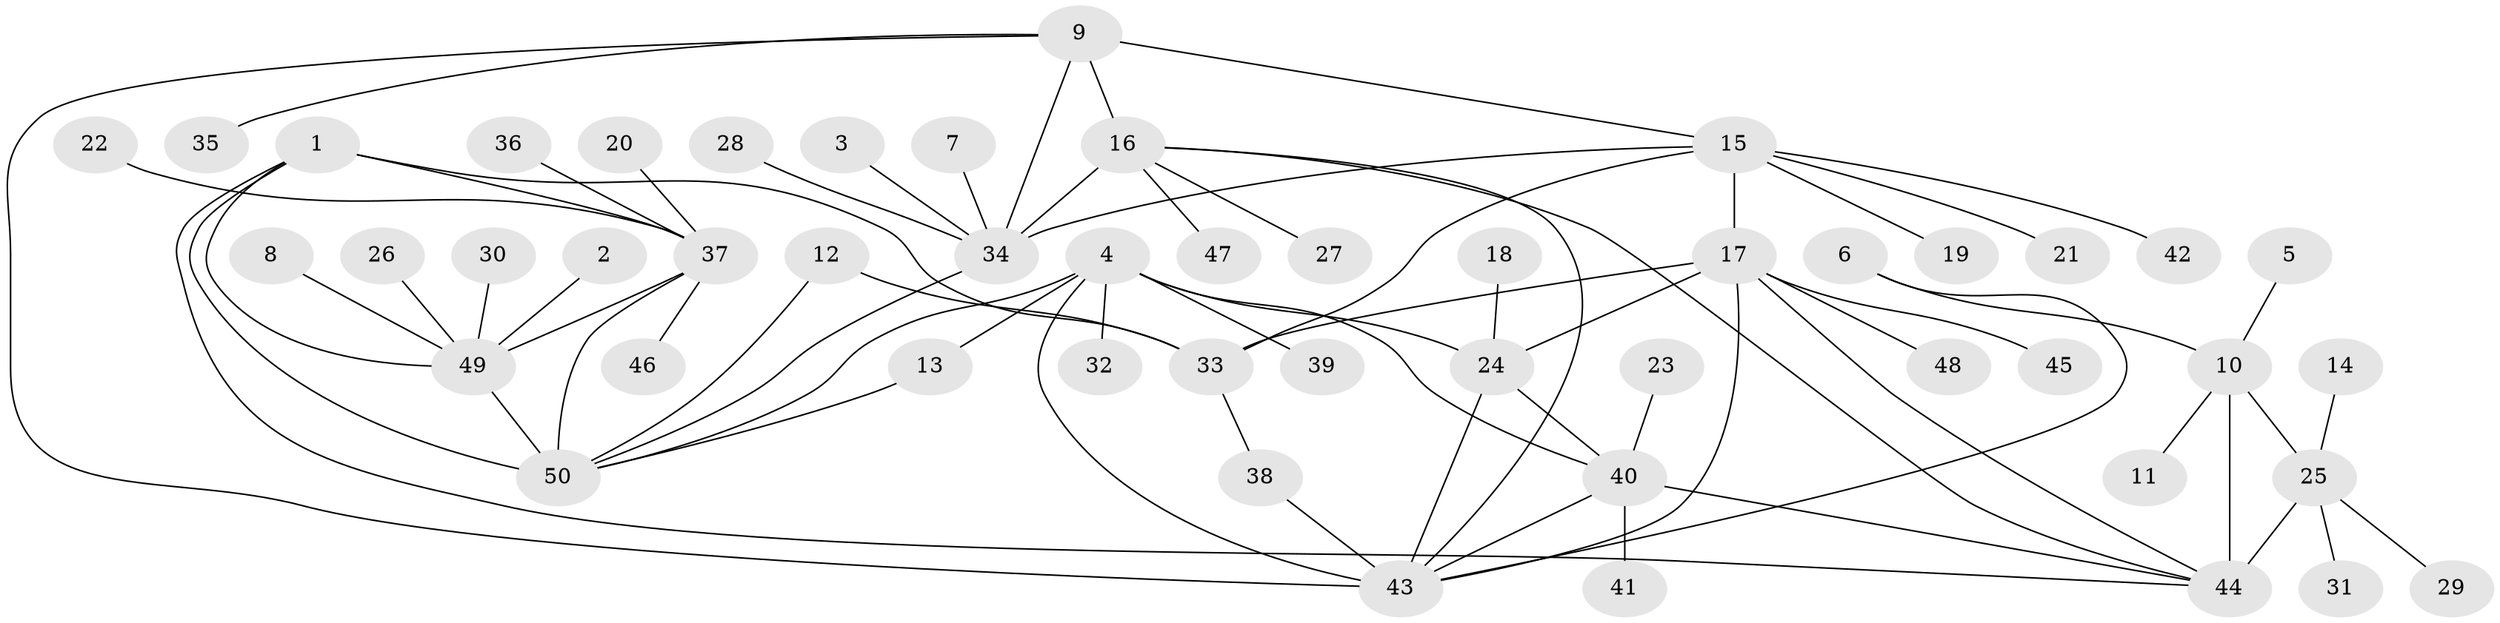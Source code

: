 // original degree distribution, {12: 0.032520325203252036, 7: 0.07317073170731707, 9: 0.04065040650406504, 6: 0.024390243902439025, 10: 0.016260162601626018, 8: 0.032520325203252036, 11: 0.016260162601626018, 5: 0.008130081300813009, 2: 0.16260162601626016, 1: 0.5772357723577236, 3: 0.016260162601626018}
// Generated by graph-tools (version 1.1) at 2025/37/03/04/25 23:37:47]
// undirected, 50 vertices, 71 edges
graph export_dot {
  node [color=gray90,style=filled];
  1;
  2;
  3;
  4;
  5;
  6;
  7;
  8;
  9;
  10;
  11;
  12;
  13;
  14;
  15;
  16;
  17;
  18;
  19;
  20;
  21;
  22;
  23;
  24;
  25;
  26;
  27;
  28;
  29;
  30;
  31;
  32;
  33;
  34;
  35;
  36;
  37;
  38;
  39;
  40;
  41;
  42;
  43;
  44;
  45;
  46;
  47;
  48;
  49;
  50;
  1 -- 33 [weight=1.0];
  1 -- 37 [weight=1.0];
  1 -- 44 [weight=1.0];
  1 -- 49 [weight=1.0];
  1 -- 50 [weight=3.0];
  2 -- 49 [weight=1.0];
  3 -- 34 [weight=1.0];
  4 -- 13 [weight=1.0];
  4 -- 24 [weight=3.0];
  4 -- 32 [weight=1.0];
  4 -- 39 [weight=1.0];
  4 -- 40 [weight=3.0];
  4 -- 43 [weight=3.0];
  4 -- 50 [weight=1.0];
  5 -- 10 [weight=1.0];
  6 -- 10 [weight=1.0];
  6 -- 43 [weight=1.0];
  7 -- 34 [weight=1.0];
  8 -- 49 [weight=1.0];
  9 -- 15 [weight=1.0];
  9 -- 16 [weight=3.0];
  9 -- 34 [weight=2.0];
  9 -- 35 [weight=1.0];
  9 -- 43 [weight=1.0];
  10 -- 11 [weight=1.0];
  10 -- 25 [weight=3.0];
  10 -- 44 [weight=6.0];
  12 -- 33 [weight=1.0];
  12 -- 50 [weight=1.0];
  13 -- 50 [weight=1.0];
  14 -- 25 [weight=1.0];
  15 -- 17 [weight=4.0];
  15 -- 19 [weight=1.0];
  15 -- 21 [weight=1.0];
  15 -- 33 [weight=1.0];
  15 -- 34 [weight=1.0];
  15 -- 42 [weight=1.0];
  16 -- 27 [weight=1.0];
  16 -- 34 [weight=6.0];
  16 -- 43 [weight=1.0];
  16 -- 44 [weight=1.0];
  16 -- 47 [weight=1.0];
  17 -- 24 [weight=1.0];
  17 -- 33 [weight=4.0];
  17 -- 43 [weight=1.0];
  17 -- 44 [weight=1.0];
  17 -- 45 [weight=1.0];
  17 -- 48 [weight=1.0];
  18 -- 24 [weight=1.0];
  20 -- 37 [weight=1.0];
  22 -- 37 [weight=1.0];
  23 -- 40 [weight=1.0];
  24 -- 40 [weight=1.0];
  24 -- 43 [weight=1.0];
  25 -- 29 [weight=1.0];
  25 -- 31 [weight=1.0];
  25 -- 44 [weight=2.0];
  26 -- 49 [weight=1.0];
  28 -- 34 [weight=1.0];
  30 -- 49 [weight=1.0];
  33 -- 38 [weight=1.0];
  34 -- 50 [weight=1.0];
  36 -- 37 [weight=1.0];
  37 -- 46 [weight=1.0];
  37 -- 49 [weight=1.0];
  37 -- 50 [weight=3.0];
  38 -- 43 [weight=1.0];
  40 -- 41 [weight=1.0];
  40 -- 43 [weight=1.0];
  40 -- 44 [weight=1.0];
  49 -- 50 [weight=3.0];
}
